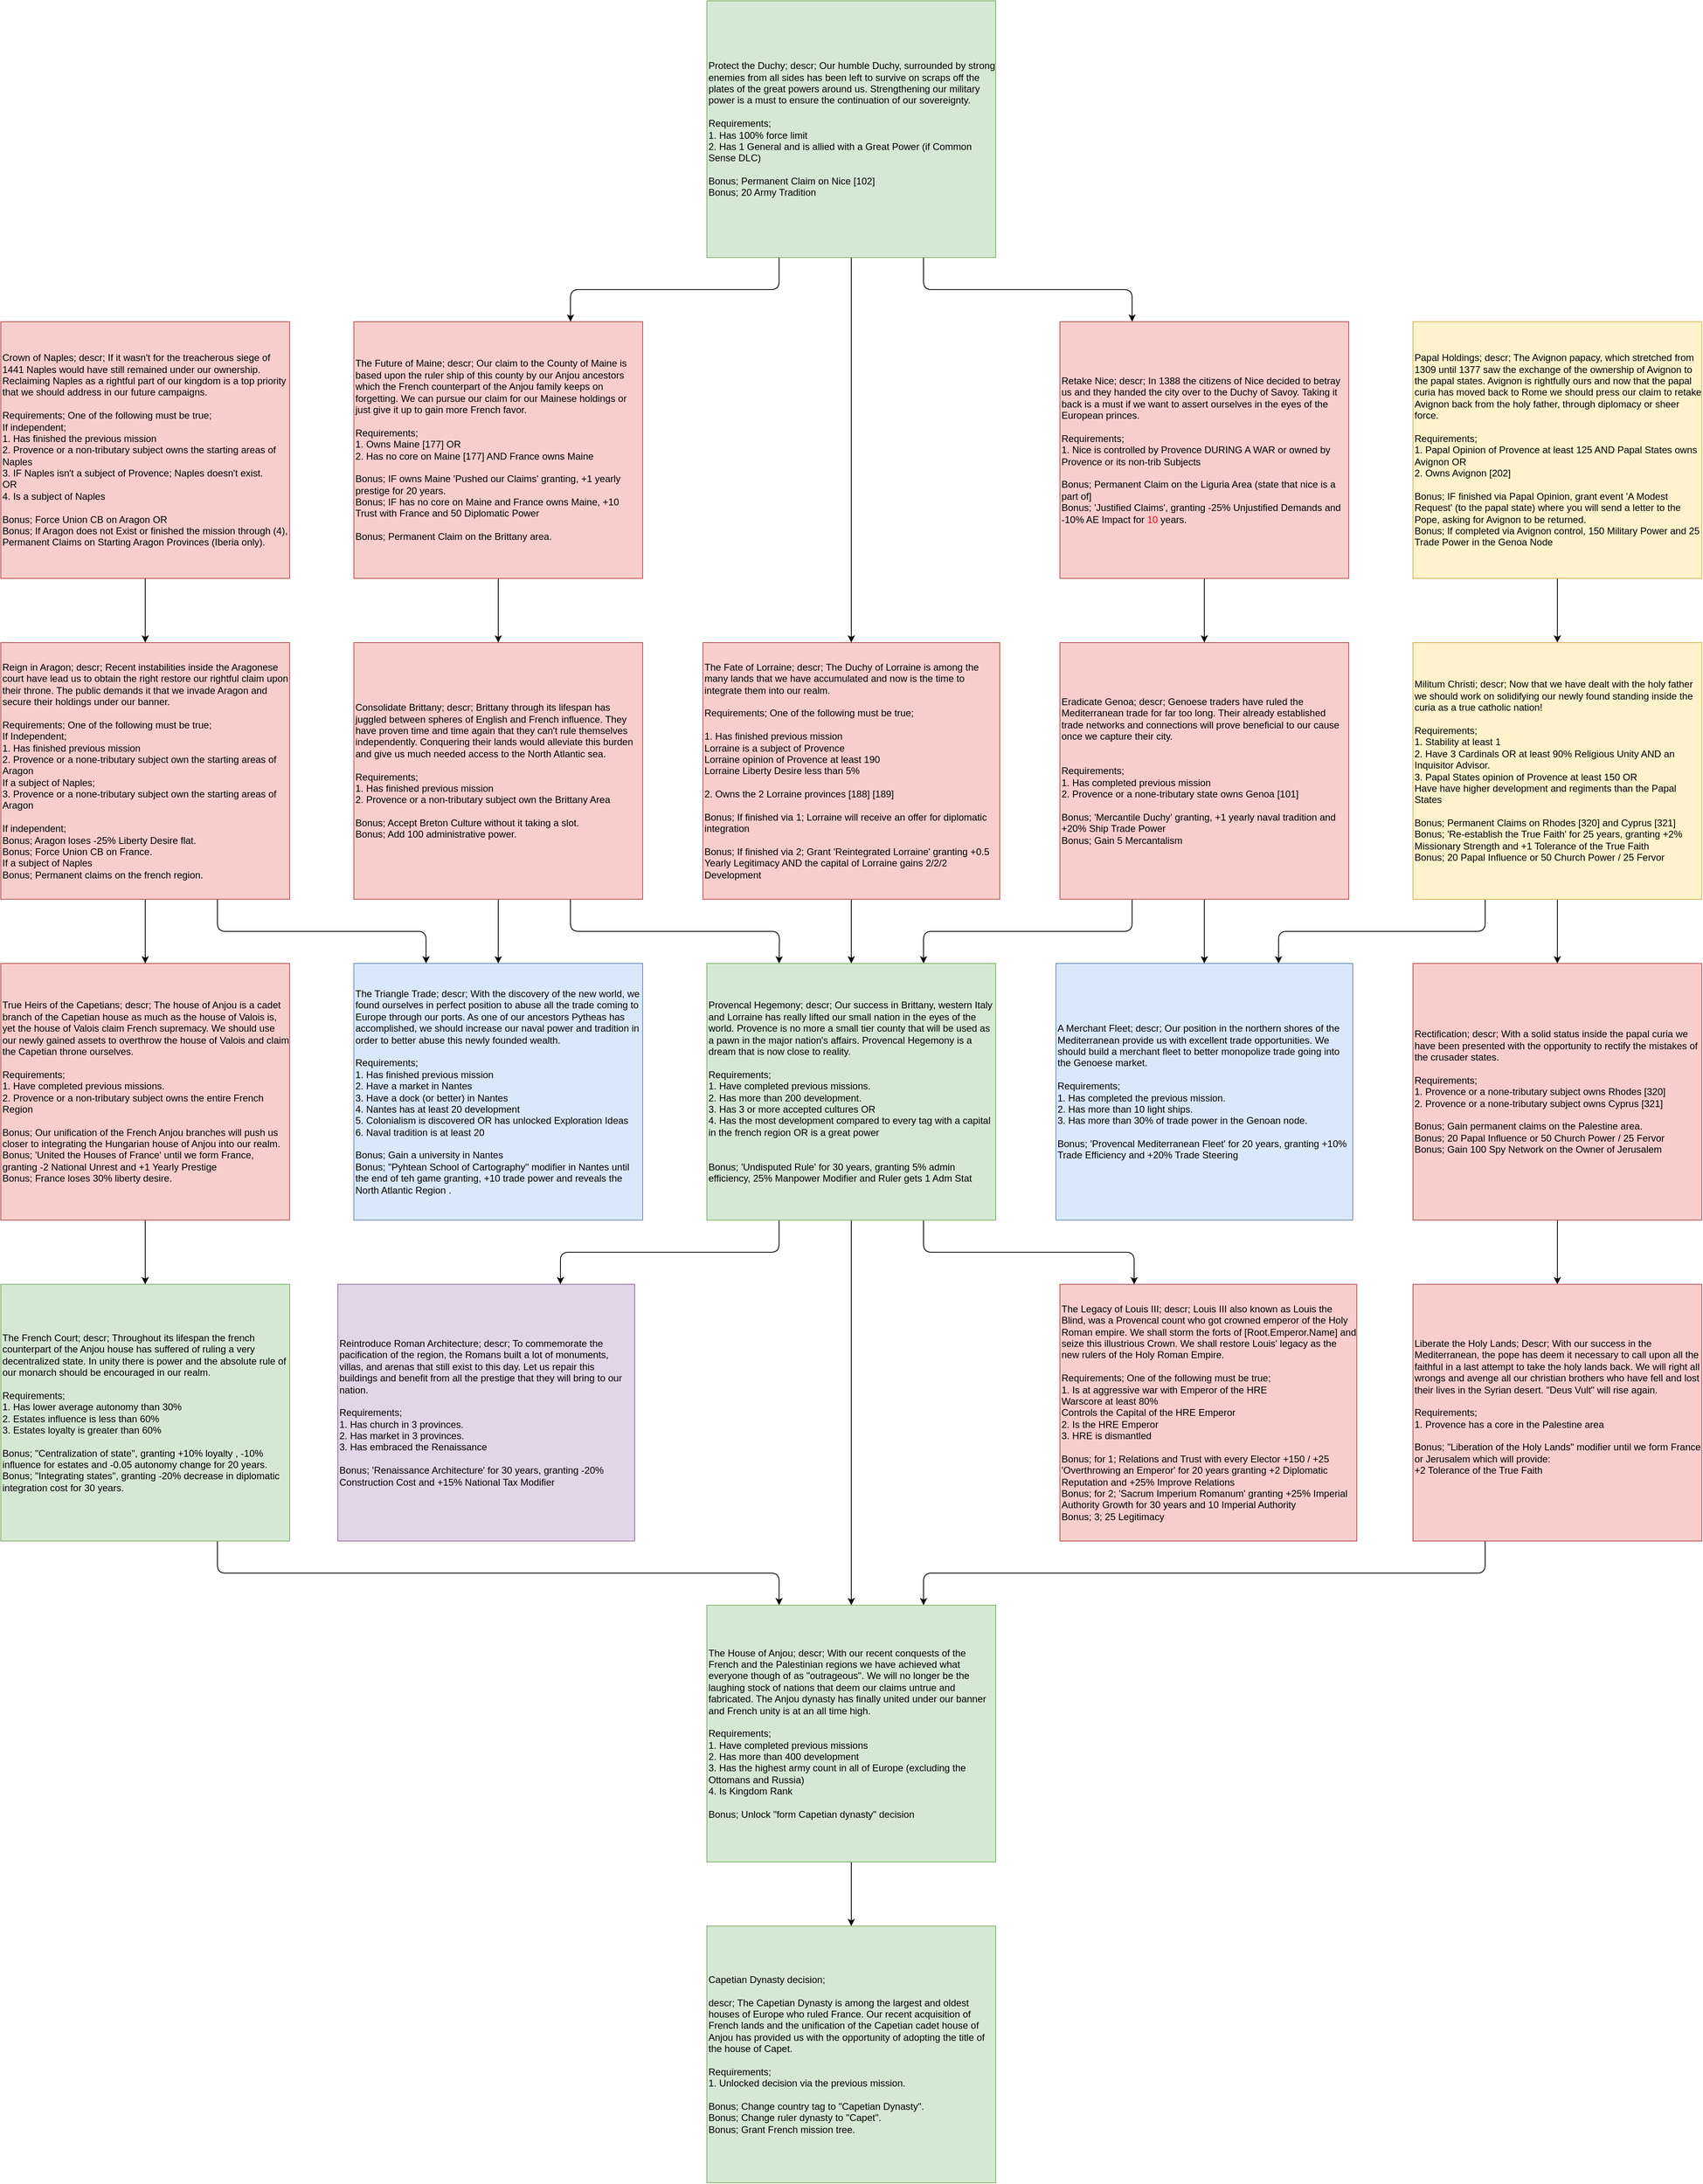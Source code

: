 <mxfile version="13.5.1" type="device" pages="2"><diagram id="OZlgE36TcAxKqzdtRv4S" name="Missions"><mxGraphModel dx="5030" dy="3840" grid="1" gridSize="10" guides="1" tooltips="1" connect="1" arrows="1" fold="1" page="1" pageScale="1" pageWidth="850" pageHeight="1100" math="0" shadow="0"><root><mxCell id="0"/><mxCell id="1" parent="0"/><mxCell id="0qidj85VzIB75a3cxxww-65" style="edgeStyle=orthogonalEdgeStyle;rounded=1;orthogonalLoop=1;jettySize=auto;html=1;" parent="1" source="06wJaSqNreV_dJdlc42P-1" target="0qidj85VzIB75a3cxxww-41" edge="1"><mxGeometry relative="1" as="geometry"/></mxCell><mxCell id="06wJaSqNreV_dJdlc42P-1" value="The Fate of Lorraine; descr; The Duchy of Lorraine is among the many lands that we have accumulated and now is the time to integrate them into our realm.&lt;br&gt;&lt;br&gt;Requirements; One of the following must be true;&lt;br&gt;&lt;br&gt;1. Has finished previous mission&lt;br&gt;&lt;div&gt;Lorraine is a subject of Provence&lt;/div&gt;&lt;div&gt;Lorraine opinion of Provence at least 190&lt;/div&gt;&lt;div&gt;Lorraine Liberty Desire less than 5%&lt;br&gt;&lt;br&gt;2. Owns the 2 Lorraine provinces [188] [189]&lt;br&gt;&lt;/div&gt;&lt;br&gt;&lt;div&gt;Bonus; If finished via 1; Lorraine will receive an offer for diplomatic integration&lt;/div&gt;&lt;div&gt;&lt;br&gt;Bonus; If finished via 2; Grant 'Reintegrated Lorraine' granting +0.5 Yearly Legitimacy AND the capital of Lorraine gains 2/2/2 Development&lt;br&gt;&lt;/div&gt;" style="rounded=0;whiteSpace=wrap;html=1;fillColor=#f8cecc;strokeColor=#b85450;align=left;" parent="1" vertex="1"><mxGeometry x="3635" y="720" width="370" height="320" as="geometry"/></mxCell><mxCell id="qR0CqDpeXP7krrixe1Gk-5" style="edgeStyle=orthogonalEdgeStyle;rounded=1;orthogonalLoop=1;jettySize=auto;html=1;exitX=0.75;exitY=1;exitDx=0;exitDy=0;entryX=0.25;entryY=0;entryDx=0;entryDy=0;" parent="1" source="qR0CqDpeXP7krrixe1Gk-3" target="qR0CqDpeXP7krrixe1Gk-1" edge="1"><mxGeometry relative="1" as="geometry"/></mxCell><mxCell id="qR0CqDpeXP7krrixe1Gk-7" value="" style="edgeStyle=orthogonalEdgeStyle;rounded=1;orthogonalLoop=1;jettySize=auto;html=1;entryX=0.5;entryY=0;entryDx=0;entryDy=0;" parent="1" source="qR0CqDpeXP7krrixe1Gk-3" target="06wJaSqNreV_dJdlc42P-1" edge="1"><mxGeometry relative="1" as="geometry"><mxPoint x="3820" y="320" as="targetPoint"/></mxGeometry></mxCell><mxCell id="qR0CqDpeXP7krrixe1Gk-11" style="edgeStyle=orthogonalEdgeStyle;rounded=1;orthogonalLoop=1;jettySize=auto;html=1;exitX=0.25;exitY=1;exitDx=0;exitDy=0;entryX=0.75;entryY=0;entryDx=0;entryDy=0;" parent="1" source="qR0CqDpeXP7krrixe1Gk-3" target="qR0CqDpeXP7krrixe1Gk-9" edge="1"><mxGeometry relative="1" as="geometry"/></mxCell><mxCell id="qR0CqDpeXP7krrixe1Gk-3" value="&lt;div&gt;Protect the Duchy; descr; Our humble Duchy, surrounded by strong enemies from all sides has been left to survive on scraps off the plates of the great powers around us. Strengthening our military power is a must to ensure the continuation of our sovereignty.&lt;/div&gt;&lt;div&gt;&lt;br&gt;&lt;/div&gt;&lt;div&gt;Requirements;&lt;/div&gt;&lt;div&gt;1. Has 100% force limit&lt;/div&gt;&lt;div&gt;2. Has 1 General&lt;font color=&quot;#FF0000&quot;&gt;&amp;nbsp;&lt;/font&gt;and is allied with a Great Power (if Common Sense DLC)&lt;br&gt;&lt;/div&gt;&lt;div&gt;&lt;br&gt;&lt;/div&gt;&lt;div&gt;Bonus; Permanent Claim on Nice [102]&lt;/div&gt;&lt;div&gt;Bonus; 20 Army Tradition&lt;br&gt;&lt;/div&gt;" style="rounded=0;whiteSpace=wrap;html=1;fillColor=#d5e8d4;strokeColor=#82b366;align=left;" parent="1" vertex="1"><mxGeometry x="3640" y="-80" width="360" height="320" as="geometry"/></mxCell><mxCell id="0qidj85VzIB75a3cxxww-39" value="The Legacy of Louis III; descr; Louis III also known as Louis the Blind, was a Provencal count who got crowned emperor of the Holy Roman empire. We shall storm the forts of [Root.Emperor.Name] and seize this illustrious Crown. We shall restore Louis' legacy as the new rulers of the Holy Roman Empire.&lt;br&gt;&lt;br&gt;Requirements; One of the following must be true; &lt;br&gt;&lt;div&gt;1. Is at aggressive war with Emperor of the HRE&lt;/div&gt;&lt;div&gt;Warscore at least 80%&lt;br&gt;Controls the Capital of the HRE Emperor&lt;br&gt;2. Is the HRE Emperor&lt;br&gt;3. HRE is dismantled&lt;br&gt;&lt;br&gt;&lt;/div&gt;Bonus; for 1; Relations and Trust with every Elector +150 / +25&lt;br&gt;'Overthrowing an Emperor' for 20 years granting +2 Diplomatic Reputation and +25% Improve Relations&lt;br&gt;Bonus; for 2; '&lt;span lang=&quot;la&quot;&gt;Sacrum Imperium Romanum' granting +25% Imperial Authority Growth for 30 years and 10 Imperial Authority&lt;br&gt;Bonus; 3; 25 Legitimacy&lt;br&gt;&lt;/span&gt;" style="rounded=0;whiteSpace=wrap;html=1;fillColor=#f8cecc;strokeColor=#b85450;align=left;" parent="1" vertex="1"><mxGeometry x="4080" y="1520" width="370" height="320" as="geometry"/></mxCell><mxCell id="0qidj85VzIB75a3cxxww-24" style="edgeStyle=orthogonalEdgeStyle;rounded=1;orthogonalLoop=1;jettySize=auto;html=1;" parent="1" source="06wJaSqNreV_dJdlc42P-2" target="F2LdrICXkeRwaccq8aEX-9" edge="1"><mxGeometry relative="1" as="geometry"/></mxCell><mxCell id="06wJaSqNreV_dJdlc42P-2" value="Papal Holdings; descr; The Avignon papacy, which stretched from 1309 until 1377 saw the exchange of the ownership of Avignon to the papal states. Avignon is rightfully ours and now that the papal curia has moved back to Rome we should press our claim to retake Avignon back from the holy father, through diplomacy or sheer force.&lt;br&gt;&lt;br&gt;Requirements;&lt;br&gt;&lt;div&gt;1. Papal Opinion of Provence at least 125 AND Papal States owns Avignon OR&lt;br&gt;&lt;/div&gt;&lt;div&gt;2. Owns Avignon [202]&lt;br&gt;&lt;/div&gt;&lt;br&gt;&lt;div&gt;Bonus; IF finished via Papal Opinion, grant event 'A Modest Request' (to the papal state) where you will send a letter to the Pope, asking for Avignon to be returned. &lt;br&gt;&lt;/div&gt;&lt;div&gt;Bonus; If completed via Avignon control, 150 Military Power and 25 Trade Power in the Genoa Node&lt;br&gt; &lt;/div&gt;" style="rounded=0;whiteSpace=wrap;html=1;fillColor=#fff2cc;strokeColor=#d6b656;align=left;" parent="1" vertex="1"><mxGeometry x="4520" y="320" width="360" height="320" as="geometry"/></mxCell><mxCell id="ocYSlOIDGMtEk8trCFFp-2" value="" style="edgeStyle=orthogonalEdgeStyle;rounded=1;orthogonalLoop=1;jettySize=auto;html=1;" parent="1" source="F2LdrICXkeRwaccq8aEX-9" target="ocYSlOIDGMtEk8trCFFp-1" edge="1"><mxGeometry relative="1" as="geometry"/></mxCell><mxCell id="uBodcPQjViVPp9Iyj3mv-6" style="edgeStyle=orthogonalEdgeStyle;rounded=1;orthogonalLoop=1;jettySize=auto;html=1;exitX=0.25;exitY=1;exitDx=0;exitDy=0;entryX=0.75;entryY=0;entryDx=0;entryDy=0;strokeColor=#000000;" parent="1" source="F2LdrICXkeRwaccq8aEX-9" target="dCawMSMr_7nEcIETZfKU-2" edge="1"><mxGeometry relative="1" as="geometry"/></mxCell><mxCell id="F2LdrICXkeRwaccq8aEX-9" value="Militum Christi; descr; Now that we have dealt with the holy father we should work on solidifying our newly found standing inside the curia as a true catholic nation!&lt;br&gt;&lt;br&gt;Requirements;&lt;br&gt;&lt;div&gt;1. Stability at least 1&lt;br&gt;&lt;/div&gt;&lt;div&gt;2. Have 3 Cardinals OR&amp;nbsp;at least 90% Religious Unity AND an Inquisitor Advisor.&lt;br&gt;&lt;/div&gt;&lt;div&gt;3. Papal States opinion of Provence at least 150 OR&lt;br&gt;&lt;/div&gt;&lt;div&gt;Have have higher development and regiments than the Papal States &lt;/div&gt;&lt;br&gt;&lt;div&gt;Bonus; Permanent Claims on Rhodes [320] and Cyprus [321]&lt;/div&gt;&lt;div&gt;Bonus; 'Re-establish the True Faith' for 25 years, granting +2% Missionary Strength and +1 Tolerance of the True Faith&lt;br&gt;Bonus; 20 Papal Influence or 50 Church Power / 25 Fervor&lt;br&gt;&lt;/div&gt;" style="rounded=0;whiteSpace=wrap;html=1;fillColor=#fff2cc;strokeColor=#d6b656;align=left;" parent="1" vertex="1"><mxGeometry x="4520" y="720" width="360" height="320" as="geometry"/></mxCell><mxCell id="ocYSlOIDGMtEk8trCFFp-3" value="" style="edgeStyle=orthogonalEdgeStyle;rounded=1;orthogonalLoop=1;jettySize=auto;html=1;" parent="1" source="ocYSlOIDGMtEk8trCFFp-1" target="FKi8AgM9OV-8sfqL-Cbn-3" edge="1"><mxGeometry relative="1" as="geometry"/></mxCell><mxCell id="ocYSlOIDGMtEk8trCFFp-1" value="Rectification; descr; With a solid status inside the papal curia we have been presented with the opportunity to rectify the mistakes of the crusader states.&lt;br&gt;&lt;br&gt;Requirements;&lt;br&gt;1. Provence or a none-tributary subject owns Rhodes [320]&lt;br&gt;2. Provence or a none-tributary subject owns Cyprus [321]&lt;br&gt;&lt;br&gt;Bonus; Gain permanent claims on the Palestine area.&lt;br&gt;Bonus; 20 Papal Influence or 50 Church Power / 25 Fervor&lt;br&gt;Bonus; Gain 100 Spy Network on the Owner of Jerusalem" style="rounded=0;whiteSpace=wrap;html=1;fillColor=#f8cecc;strokeColor=#b85450;align=left;" parent="1" vertex="1"><mxGeometry x="4520" y="1120" width="360" height="320" as="geometry"/></mxCell><mxCell id="uBodcPQjViVPp9Iyj3mv-5" style="edgeStyle=orthogonalEdgeStyle;rounded=1;orthogonalLoop=1;jettySize=auto;html=1;exitX=0.25;exitY=1;exitDx=0;exitDy=0;entryX=0.75;entryY=0;entryDx=0;entryDy=0;strokeColor=#000000;" parent="1" source="FKi8AgM9OV-8sfqL-Cbn-3" target="FB69qZyhDpEkvNe-C7ga-1" edge="1"><mxGeometry relative="1" as="geometry"/></mxCell><mxCell id="FKi8AgM9OV-8sfqL-Cbn-3" value="Liberate the Holy Lands; Descr; With our success in the Mediterranean, the pope has deem it necessary to call upon all the faithful in a last attempt to take the holy lands back. We will right all wrongs and avenge all our christian brothers who have fell and lost their lives in the Syrian desert. &quot;Deus Vult&quot; will rise again.&lt;br&gt;&lt;br&gt;Requirements;&lt;br&gt;1. Provence has a core in the Palestine area&lt;br&gt;&lt;br&gt;Bonus; &quot;Liberation of the Holy Lands&quot; modifier until we form France or Jerusalem which will provide:&lt;br&gt;&lt;div&gt;+2 Tolerance of the True Faith&lt;/div&gt;&lt;div&gt;&lt;br&gt;&lt;/div&gt;" style="rounded=0;whiteSpace=wrap;html=1;fillColor=#f8cecc;strokeColor=#b85450;align=left;" parent="1" vertex="1"><mxGeometry x="4520" y="1520" width="360" height="320" as="geometry"/></mxCell><mxCell id="0qidj85VzIB75a3cxxww-66" style="edgeStyle=orthogonalEdgeStyle;rounded=1;orthogonalLoop=1;jettySize=auto;html=1;exitX=0.25;exitY=1;exitDx=0;exitDy=0;entryX=0.75;entryY=0;entryDx=0;entryDy=0;" parent="1" source="06wJaSqNreV_dJdlc42P-4" target="0qidj85VzIB75a3cxxww-41" edge="1"><mxGeometry relative="1" as="geometry"/></mxCell><mxCell id="0qidj85VzIB75a3cxxww-69" value="" style="edgeStyle=orthogonalEdgeStyle;rounded=1;orthogonalLoop=1;jettySize=auto;html=1;" parent="1" source="06wJaSqNreV_dJdlc42P-4" edge="1"><mxGeometry relative="1" as="geometry"><mxPoint x="4260" y="1120" as="targetPoint"/></mxGeometry></mxCell><mxCell id="06wJaSqNreV_dJdlc42P-4" value="Eradicate Genoa; descr; Genoese traders have ruled the Mediterranean trade for far too long. Their already established trade networks and connections will prove beneficial to our cause once we capture their city.&lt;br&gt;&lt;br&gt;&lt;br&gt;Requirements;&lt;br&gt;1. Has completed previous mission&lt;br&gt;2. Provence or a none-tributary state owns Genoa [101]&lt;br&gt;&lt;br&gt;Bonus; 'Mercantile Duchy' granting, +1 yearly naval tradition and +20% Ship Trade Power&lt;br&gt;Bonus; Gain 5 Mercantalism" style="rounded=0;whiteSpace=wrap;html=1;fillColor=#f8cecc;strokeColor=#b85450;align=left;" parent="1" vertex="1"><mxGeometry x="4080" y="720" width="360" height="320" as="geometry"/></mxCell><mxCell id="ZFH22EJCbqnMKyH9LY0R-1" style="edgeStyle=orthogonalEdgeStyle;rounded=1;orthogonalLoop=1;jettySize=auto;html=1;exitX=0.5;exitY=1;exitDx=0;exitDy=0;" edge="1" parent="1" source="qR0CqDpeXP7krrixe1Gk-1" target="06wJaSqNreV_dJdlc42P-4"><mxGeometry relative="1" as="geometry"/></mxCell><mxCell id="qR0CqDpeXP7krrixe1Gk-1" value="Retake Nice; descr; In 1388 the citizens of Nice decided to betray us and they handed the city over to the Duchy of Savoy. Taking it back is a must if we want to assert ourselves in the eyes of the European princes.&lt;br&gt;&lt;br&gt;Requirements;&lt;br&gt;1. Nice is controlled by Provence DURING A WAR or owned by Provence or its non-trib Subjects&lt;br&gt;&lt;br&gt;&lt;div&gt;Bonus; Permanent Claim on the Liguria Area (state that nice is a part of]&lt;/div&gt;&lt;div&gt;Bonus; 'Justified Claims', granting -25% Unjustified Demands and -10% AE Impact for &lt;font color=&quot;#FF0000&quot;&gt;10 &lt;/font&gt;years.&lt;/div&gt;" style="rounded=0;whiteSpace=wrap;html=1;fillColor=#f8cecc;strokeColor=#b85450;align=left;" parent="1" vertex="1"><mxGeometry x="4080" y="320" width="360" height="320" as="geometry"/></mxCell><mxCell id="0qidj85VzIB75a3cxxww-44" style="edgeStyle=orthogonalEdgeStyle;rounded=1;orthogonalLoop=1;jettySize=auto;html=1;exitX=0.75;exitY=1;exitDx=0;exitDy=0;entryX=0.25;entryY=0;entryDx=0;entryDy=0;" parent="1" source="0qidj85VzIB75a3cxxww-41" target="0qidj85VzIB75a3cxxww-39" edge="1"><mxGeometry relative="1" as="geometry"/></mxCell><mxCell id="0qidj85VzIB75a3cxxww-54" value="" style="edgeStyle=orthogonalEdgeStyle;rounded=1;orthogonalLoop=1;jettySize=auto;html=1;" parent="1" source="0qidj85VzIB75a3cxxww-41" edge="1"><mxGeometry relative="1" as="geometry"><mxPoint x="3820" y="1920" as="targetPoint"/></mxGeometry></mxCell><mxCell id="0qidj85VzIB75a3cxxww-72" style="edgeStyle=orthogonalEdgeStyle;rounded=1;orthogonalLoop=1;jettySize=auto;html=1;exitX=0.25;exitY=1;exitDx=0;exitDy=0;entryX=0.75;entryY=0;entryDx=0;entryDy=0;" parent="1" source="0qidj85VzIB75a3cxxww-41" target="YI-zFqf0BhrKANUn5WeQ-1" edge="1"><mxGeometry relative="1" as="geometry"/></mxCell><mxCell id="0qidj85VzIB75a3cxxww-41" value="&lt;div&gt;Provencal Hegemony; descr; Our success in Brittany, western Italy and Lorraine has really lifted our small nation in the eyes of the world. Provence is no more a small tier county that will be used as a pawn in the major nation's affairs. Provencal Hegemony is a dream that is now close to reality.&lt;/div&gt;&lt;div&gt;&lt;br&gt;&lt;/div&gt;&lt;div&gt;Requirements;&lt;/div&gt;&lt;div&gt;1. Have completed previous missions.&lt;/div&gt;&lt;div&gt;2. Has more than 200 development.&lt;/div&gt;&lt;div&gt;3. Has 3 or more accepted cultures OR&lt;/div&gt;&lt;div&gt;4. Has the most development compared to every tag with a capital in the french region OR is a great power &lt;span style=&quot;background-color: rgb(255 , 0 , 0)&quot;&gt;&lt;/span&gt;&lt;/div&gt;&lt;div&gt;&lt;br&gt;&lt;/div&gt;&lt;br&gt;&lt;div&gt;Bonus; 'Undisputed Rule' for 30 years, granting 5% admin efficiency, 25% Manpower Modifier and Ruler gets 1 Adm Stat&lt;br&gt;&lt;/div&gt;" style="rounded=0;whiteSpace=wrap;html=1;fillColor=#d5e8d4;strokeColor=#82b366;align=left;" parent="1" vertex="1"><mxGeometry x="3640" y="1120" width="360" height="320" as="geometry"/></mxCell><mxCell id="uBodcPQjViVPp9Iyj3mv-2" value="" style="edgeStyle=orthogonalEdgeStyle;rounded=1;orthogonalLoop=1;jettySize=auto;html=1;strokeColor=#000000;" parent="1" source="FB69qZyhDpEkvNe-C7ga-3" target="uBodcPQjViVPp9Iyj3mv-1" edge="1"><mxGeometry relative="1" as="geometry"/></mxCell><mxCell id="FB69qZyhDpEkvNe-C7ga-3" value="True Heirs of the Capetians; descr; The house of Anjou is a cadet branch of the Capetian house as much as the house of Valois is, yet the house of Valois claim French supremacy. We should use our newly gained assets to overthrow the house of Valois and claim the Capetian throne ourselves.&lt;br&gt;&lt;br&gt;Requirements; &lt;br&gt;1. Have completed previous missions.&lt;br&gt;2. Provence or a non-tributary subject owns the entire French Region&lt;br&gt;&lt;br&gt;Bonus; Our unification of the French Anjou branches will push us closer to integrating the Hungarian house of Anjou into our realm.&lt;br&gt;Bonus; 'United the Houses of France' until we form France, granting -2 National Unrest and +1 Yearly Prestige&lt;br&gt;Bonus; France loses 30% liberty desire." style="rounded=0;whiteSpace=wrap;html=1;fillColor=#f8cecc;strokeColor=#b85450;align=left;" parent="1" vertex="1"><mxGeometry x="2760" y="1120" width="360" height="320" as="geometry"/></mxCell><mxCell id="uBodcPQjViVPp9Iyj3mv-3" style="edgeStyle=orthogonalEdgeStyle;rounded=1;orthogonalLoop=1;jettySize=auto;html=1;exitX=0.75;exitY=1;exitDx=0;exitDy=0;entryX=0.25;entryY=0;entryDx=0;entryDy=0;strokeColor=#000000;" parent="1" source="uBodcPQjViVPp9Iyj3mv-1" target="FB69qZyhDpEkvNe-C7ga-1" edge="1"><mxGeometry relative="1" as="geometry"/></mxCell><mxCell id="uBodcPQjViVPp9Iyj3mv-1" value="The French Court; descr; Throughout its lifespan the french counterpart of the Anjou house has suffered of ruling a very decentralized state. In unity there is power and the absolute rule of our monarch should be encouraged in our realm.&lt;br&gt;&lt;br&gt;Requirements;&lt;br&gt;1. Has lower average autonomy than 30%&lt;br&gt;2. Estates influence is less than 60%&lt;br&gt;3. Estates loyalty is greater than 60%&lt;br&gt;&lt;br&gt;Bonus; &quot;Centralization of state&quot;, granting +10% loyalty , -10% influence for estates and -0.05 autonomy change for 20 years.&lt;br&gt;Bonus; &quot;Integrating states&quot;, granting -20% decrease in diplomatic integration cost for 30 years." style="rounded=0;whiteSpace=wrap;html=1;fillColor=#d5e8d4;strokeColor=#82b366;align=left;" parent="1" vertex="1"><mxGeometry x="2760" y="1520" width="360" height="320" as="geometry"/></mxCell><mxCell id="0qidj85VzIB75a3cxxww-34" style="edgeStyle=orthogonalEdgeStyle;rounded=1;orthogonalLoop=1;jettySize=auto;html=1;exitX=0.75;exitY=1;exitDx=0;exitDy=0;entryX=0.25;entryY=0;entryDx=0;entryDy=0;" parent="1" source="0qidj85VzIB75a3cxxww-15" edge="1"><mxGeometry relative="1" as="geometry"><mxPoint x="3730" y="1120" as="targetPoint"/></mxGeometry></mxCell><mxCell id="0qidj85VzIB75a3cxxww-71" value="" style="edgeStyle=orthogonalEdgeStyle;rounded=1;orthogonalLoop=1;jettySize=auto;html=1;" parent="1" source="0qidj85VzIB75a3cxxww-15" target="0qidj85VzIB75a3cxxww-70" edge="1"><mxGeometry relative="1" as="geometry"/></mxCell><mxCell id="0qidj85VzIB75a3cxxww-15" value="&lt;div&gt;Consolidate Brittany; descr; Brittany through its lifespan has juggled between spheres of English and French influence. They have proven time and time again that they can't rule themselves independently. Conquering their lands would alleviate this burden and give us much needed access to the North Atlantic sea.&lt;/div&gt;&lt;div&gt;&lt;br&gt;&lt;/div&gt;&lt;div&gt;Requirements;&lt;/div&gt;&lt;div&gt;1. Has finished previous mission&lt;/div&gt;&lt;div&gt;2. Provence or a non-tributary subject own the Brittany Area&lt;/div&gt;&lt;div&gt;&lt;br&gt;&lt;/div&gt;&lt;div&gt;Bonus; Accept Breton Culture without it taking a slot.&lt;br&gt;&lt;/div&gt;&lt;div&gt;Bonus; Add 100 administrative power.&lt;/div&gt;" style="rounded=0;whiteSpace=wrap;html=1;fillColor=#f8cecc;strokeColor=#b85450;align=left;" parent="1" vertex="1"><mxGeometry x="3200" y="720" width="360" height="320" as="geometry"/></mxCell><mxCell id="7k561VLeublp4tfJZs_a-6" style="edgeStyle=orthogonalEdgeStyle;rounded=1;orthogonalLoop=1;jettySize=auto;html=1;strokeColor=#000000;" parent="1" source="qR0CqDpeXP7krrixe1Gk-9" target="0qidj85VzIB75a3cxxww-15" edge="1"><mxGeometry relative="1" as="geometry"/></mxCell><mxCell id="qR0CqDpeXP7krrixe1Gk-9" value="&lt;div&gt;The Future of Maine; descr; Our claim to the County of Maine is based upon the ruler ship of this county by our Anjou ancestors which the French counterpart of the Anjou family keeps on forgetting. We can pursue our claim for our Mainese holdings or just give it up to gain more French favor.&lt;/div&gt;&lt;div&gt;&lt;br&gt;&lt;/div&gt;&lt;div&gt;Requirements;&lt;/div&gt;&lt;div&gt;1. Owns Maine [177] OR&lt;/div&gt;&lt;div&gt;2. Has no core on Maine [177] AND France owns Maine&lt;br&gt;&lt;/div&gt;&lt;div&gt;&lt;br&gt;&lt;/div&gt;&lt;div&gt;Bonus; IF owns Maine 'Pushed our Claims' granting, +1 yearly prestige for 20 years.&lt;/div&gt;&lt;div&gt;Bonus; IF has no core on Maine and France owns Maine, +10 Trust with France and 50 Diplomatic Power&lt;br&gt;&lt;br&gt;&lt;/div&gt;&lt;div&gt;Bonus; Permanent Claim on the Brittany area.&lt;/div&gt;" style="rounded=0;whiteSpace=wrap;html=1;fillColor=#f8cecc;strokeColor=#b85450;align=left;" parent="1" vertex="1"><mxGeometry x="3200" y="320" width="360" height="320" as="geometry"/></mxCell><mxCell id="0qidj85VzIB75a3cxxww-70" value="The Triangle Trade; descr; With the discovery of the new world, we found ourselves in perfect position to abuse all the trade coming to Europe through our ports. As one of our ancestors Pytheas has accomplished, we should increase our naval power and tradition in order to better abuse this newly founded wealth.&lt;br&gt;&lt;br&gt;Requirements;&lt;br&gt;1. Has finished previous mission&lt;br&gt;2. Have a market in Nantes&lt;br&gt;3. Have a dock (or better) in Nantes&lt;br&gt;4. Nantes has at least 20 development&lt;br&gt;5. Colonialism is discovered OR has unlocked Exploration Ideas&lt;br&gt;6. Naval tradition is at least 20&lt;br&gt;&lt;br&gt;Bonus; Gain a university in Nantes&lt;br&gt;Bonus; &quot;Pyhtean School of Cartography&quot; modifier in Nantes until the end of teh game granting, +10 trade power and reveals the North Atlantic Region ." style="rounded=0;whiteSpace=wrap;html=1;fillColor=#dae8fc;strokeColor=#6c8ebf;align=left;" parent="1" vertex="1"><mxGeometry x="3200" y="1120" width="360" height="320" as="geometry"/></mxCell><mxCell id="7k561VLeublp4tfJZs_a-5" style="edgeStyle=orthogonalEdgeStyle;rounded=1;orthogonalLoop=1;jettySize=auto;html=1;" parent="1" source="7k561VLeublp4tfJZs_a-3" target="0qidj85VzIB75a3cxxww-47" edge="1"><mxGeometry relative="1" as="geometry"/></mxCell><mxCell id="7k561VLeublp4tfJZs_a-3" value="&lt;div&gt;Crown of Naples; descr; If it wasn't for the treacherous siege of 1441 Naples would have still remained under our ownership. Reclaiming Naples as a rightful part of our kingdom is a top priority that we should address in our future campaigns.&amp;nbsp;&lt;br&gt;&lt;/div&gt;&lt;div&gt;&lt;br&gt;&lt;/div&gt;&lt;div&gt;Requirements; One of the following must be true;&lt;/div&gt;&lt;div&gt;If independent;&lt;/div&gt;&lt;div&gt;1. Has finished the previous mission&lt;/div&gt;&lt;div&gt;2. Provence or a non-tributary subject owns the starting areas of Naples&lt;/div&gt;&lt;div&gt;3. IF Naples isn't a subject of Provence; Naples doesn't exist.&lt;/div&gt;&lt;div&gt;OR&lt;/div&gt;&lt;div&gt;4. Is a subject of Naples&lt;/div&gt;&lt;div&gt;&lt;br&gt;&lt;/div&gt;&lt;div&gt;Bonus; Force Union CB on Aragon OR&lt;/div&gt;&lt;div&gt;Bonus; If Aragon does not Exist or finished the mission through (4), Permanent Claims on Starting Aragon Provinces (Iberia only).&lt;/div&gt;" style="rounded=0;whiteSpace=wrap;html=1;fillColor=#f8cecc;strokeColor=#b85450;align=left;" parent="1" vertex="1"><mxGeometry x="2760" y="320" width="360" height="320" as="geometry"/></mxCell><mxCell id="FB69qZyhDpEkvNe-C7ga-5" value="" style="edgeStyle=orthogonalEdgeStyle;rounded=1;orthogonalLoop=1;jettySize=auto;html=1;strokeColor=#000000;" parent="1" source="0qidj85VzIB75a3cxxww-47" target="FB69qZyhDpEkvNe-C7ga-3" edge="1"><mxGeometry relative="1" as="geometry"/></mxCell><mxCell id="uBodcPQjViVPp9Iyj3mv-7" style="edgeStyle=orthogonalEdgeStyle;rounded=1;orthogonalLoop=1;jettySize=auto;html=1;exitX=0.75;exitY=1;exitDx=0;exitDy=0;entryX=0.25;entryY=0;entryDx=0;entryDy=0;strokeColor=#000000;" parent="1" source="0qidj85VzIB75a3cxxww-47" target="0qidj85VzIB75a3cxxww-70" edge="1"><mxGeometry relative="1" as="geometry"/></mxCell><mxCell id="0qidj85VzIB75a3cxxww-47" value="&lt;div&gt;Reign in Aragon; descr; Recent instabilities inside the Aragonese court have lead us to obtain the right restore our rightful claim upon their throne. The public demands it that we invade Aragon and secure their holdings under our banner.&lt;/div&gt;&lt;div&gt;&lt;br&gt;&lt;/div&gt;&lt;div&gt;Requirements; One of the following must be true;&lt;/div&gt;&lt;div&gt;If Independent;&lt;/div&gt;&lt;div&gt;1. Has finished previous mission&lt;/div&gt;&lt;div&gt;2. Provence or a none-tributary subject own the starting areas of Aragon&lt;br&gt;&lt;/div&gt;&lt;div&gt;If a subject of Naples;&lt;span&gt;&amp;nbsp;&lt;/span&gt;&lt;/div&gt;3. Provence or a none-tributary subject own the starting areas of Aragon&lt;div&gt;&lt;br&gt;&lt;/div&gt;&lt;div&gt;If independent;&lt;/div&gt;&lt;div&gt;Bonus; Aragon loses -25% Liberty Desire flat.&lt;br&gt;&lt;/div&gt;&lt;div&gt;Bonus; Force Union CB on France.&lt;/div&gt;&lt;div&gt;If a subject of Naples&lt;/div&gt;&lt;div&gt;Bonus; Permanent claims on the french region.&lt;/div&gt;" style="rounded=0;whiteSpace=wrap;html=1;fillColor=#f8cecc;strokeColor=#b85450;align=left;" parent="1" vertex="1"><mxGeometry x="2760" y="720" width="360" height="320" as="geometry"/></mxCell><mxCell id="PCx4YHZixyzh9KBNnHw6-2" value="" style="edgeStyle=orthogonalEdgeStyle;rounded=1;orthogonalLoop=1;jettySize=auto;html=1;strokeColor=#000000;" parent="1" source="FB69qZyhDpEkvNe-C7ga-1" target="PCx4YHZixyzh9KBNnHw6-1" edge="1"><mxGeometry relative="1" as="geometry"/></mxCell><mxCell id="FB69qZyhDpEkvNe-C7ga-1" value="&lt;div&gt;The House of Anjou; descr; With our recent conquests of the French and the Palestinian regions we have achieved what everyone though of as &quot;outrageous&quot;. We will no longer be the laughing stock of nations that deem our claims untrue and fabricated. The Anjou dynasty has finally united under our banner and French unity is at an all time high.&lt;/div&gt;&lt;div&gt;&lt;br&gt;&lt;/div&gt;&lt;div&gt;Requirements;&lt;/div&gt;&lt;div&gt;1. Have completed previous missions&lt;/div&gt;&lt;div&gt;2. Has more than 400 development&lt;/div&gt;&lt;div&gt;3. Has the highest army count in all of Europe (excluding the Ottomans and Russia)&lt;/div&gt;&lt;div&gt;4. Is Kingdom Rank&lt;/div&gt;&lt;div&gt;&lt;br&gt;&lt;/div&gt;&lt;div&gt;Bonus; Unlock &quot;form Capetian dynasty&quot; decision&lt;/div&gt;" style="rounded=0;whiteSpace=wrap;html=1;fillColor=#d5e8d4;strokeColor=#82b366;align=left;" parent="1" vertex="1"><mxGeometry x="3640" y="1920" width="360" height="320" as="geometry"/></mxCell><mxCell id="PCx4YHZixyzh9KBNnHw6-1" value="Capetian Dynasty decision;&lt;br&gt;&lt;br&gt;descr; The Capetian Dynasty is among the largest and oldest houses of Europe who ruled France. Our recent acquisition of French lands and the unification of the Capetian cadet house of Anjou has provided us with the opportunity of adopting the title of the house of Capet.&lt;br&gt;&lt;br&gt;Requirements;&lt;br&gt;1. Unlocked decision via the previous mission.&lt;br&gt;&lt;br&gt;Bonus; Change country tag to &quot;Capetian Dynasty&quot;.&lt;br&gt;Bonus; Change ruler dynasty to &quot;Capet&quot;.&lt;br&gt;Bonus; Grant French mission tree." style="rounded=0;whiteSpace=wrap;html=1;fillColor=#d5e8d4;strokeColor=#82b366;align=left;" parent="1" vertex="1"><mxGeometry x="3640" y="2320" width="360" height="320" as="geometry"/></mxCell><mxCell id="YI-zFqf0BhrKANUn5WeQ-1" value="Reintroduce Roman Architecture; descr; To commemorate the pacification of the region, the Romans built a lot of monuments, villas, and arenas that still exist to this day. Let us repair this buildings and benefit from all the prestige that they will bring to our nation.&amp;nbsp;&lt;br&gt;&lt;br&gt;Requirements;&lt;br&gt;1. Has church in 3 provinces.&lt;br&gt;&lt;div&gt;2. Has market in 3 provinces.&lt;/div&gt;&lt;div&gt;3. Has embraced the Renaissance&lt;br&gt;&lt;/div&gt;&lt;br&gt;Bonus; 'Renaissance Architecture' for 30 years, granting -20% Construction Cost and +15% National Tax Modifier" style="rounded=0;whiteSpace=wrap;html=1;fillColor=#e1d5e7;strokeColor=#9673a6;align=left;" parent="1" vertex="1"><mxGeometry x="3180" y="1520" width="370" height="320" as="geometry"/></mxCell><mxCell id="dCawMSMr_7nEcIETZfKU-2" value="A Merchant Fleet; descr; Our position in the northern shores of the Mediterranean provide us with excellent trade opportunities. We should build a merchant fleet to better monopolize trade going into the Genoese market.&lt;br&gt;&lt;br&gt;Requirements;&lt;br&gt;1. Has completed the previous mission.&lt;br&gt;2. Has more than 10 light ships.&lt;br&gt;3. Has more than 30% of trade power in the Genoan node.&lt;br&gt;&lt;br&gt;Bonus; 'Provencal Mediterranean Fleet' for 20 years, granting +10% Trade Efficiency and +20% Trade Steering" style="rounded=0;whiteSpace=wrap;html=1;fillColor=#dae8fc;strokeColor=#6c8ebf;align=left;" parent="1" vertex="1"><mxGeometry x="4075" y="1120" width="370" height="320" as="geometry"/></mxCell></root></mxGraphModel></diagram><diagram id="0kwD_Gb9Q8g9fpf6PQTj" name="events"><mxGraphModel dx="2745" dy="685" grid="1" gridSize="10" guides="1" tooltips="1" connect="1" arrows="1" fold="1" page="1" pageScale="1" pageWidth="850" pageHeight="1100" math="0" shadow="0"><root><mxCell id="Eaeoq0pfUfGYIMlVnhLp-0"/><mxCell id="Eaeoq0pfUfGYIMlVnhLp-1" parent="Eaeoq0pfUfGYIMlVnhLp-0"/><mxCell id="VbdT4wA_SaW8x6EWE-AJ-2" value="&lt;div align=&quot;left&quot;&gt;&lt;br&gt;A letter from the emperor&lt;/div&gt;&lt;div align=&quot;left&quot;&gt;&lt;br&gt;&lt;/div&gt;&lt;div align=&quot;left&quot;&gt;Requirements;&lt;/div&gt;&lt;div align=&quot;left&quot;&gt;1. &quot;The Fate of Lorraine&quot; mission has been complete&lt;br&gt;2. MTTH 5&amp;nbsp;&lt;br&gt;&lt;/div&gt;&lt;div align=&quot;left&quot;&gt;&lt;br&gt;&lt;/div&gt;&lt;div align=&quot;left&quot;&gt;descr; With our acquisition of the Duchy of Lorraine we have come very close inside the sphere of&amp;nbsp;influence of the Holy Roman Empire. The emperor has sent us an invitational letter that will grant us access into the empire. Being a member of the empire will surely be a decisive factor when it comes to protection but it will end up ruining our relations with France.&lt;br&gt;&lt;br&gt;Choice 1;&lt;br&gt;We must rely on the empire and forgo of all alliances.&lt;br&gt;- Add Provencal lands into the Holy Roman Empire.&lt;br&gt;- Annul treaties with France&lt;br&gt;- Decrease opinion of France by 100&lt;br&gt;&lt;br&gt;Choice 2;&lt;br&gt;&lt;/div&gt;&lt;div align=&quot;left&quot;&gt;We can't betray France and forgo of their protection.&lt;/div&gt;&lt;div align=&quot;left&quot;&gt;- 'Assured friendship' Gain 100 opinion with France with 1 yearly decay.&lt;br&gt;&lt;/div&gt;&lt;div align=&quot;left&quot;&gt;- 'Rejected the invitation' Gain -100 Opinion with Emperor with 1 yearly decay.&lt;br&gt;&lt;/div&gt;&lt;div align=&quot;left&quot;&gt;- Gain 25 Trust with France&lt;/div&gt;&lt;div align=&quot;left&quot;&gt;- Gain 20 Prestige&lt;br&gt;&lt;/div&gt;" style="rounded=0;whiteSpace=wrap;html=1;fillColor=#f5f5f5;strokeColor=#666666;fontColor=#333333;" parent="Eaeoq0pfUfGYIMlVnhLp-1" vertex="1"><mxGeometry x="-280" y="320" width="360" height="640" as="geometry"/></mxCell><mxCell id="VbdT4wA_SaW8x6EWE-AJ-0" value="The Crown of Naples&lt;br&gt;&lt;br&gt;Requirements;&lt;br&gt;1. MTTH 24 months&lt;br&gt;&lt;br&gt;descr; The crown of Naples, the cause of a war that has been already decided is lingering away from our hands. The Aragonese dogs lavishly drink wine in its court without remembering who's court they are currently standing upon. Our men are eager to match towards Italy and reclaim our Italian holdings.&lt;br&gt;&lt;br&gt;Choice 1;&lt;br&gt;Onward to victory&lt;br&gt;- Gain a core on every Neapolitan province." style="rounded=0;whiteSpace=wrap;html=1;fillColor=#FFFFFF;strokeColor=#000000;align=left;" parent="Eaeoq0pfUfGYIMlVnhLp-1" vertex="1"><mxGeometry x="-720" y="320" width="360" height="640" as="geometry"/></mxCell><mxCell id="VbdT4wA_SaW8x6EWE-AJ-10" value="&lt;div align=&quot;left&quot;&gt;A Modest Request&lt;/div&gt;&lt;div align=&quot;left&quot;&gt;&lt;br&gt;&lt;/div&gt;&lt;div align=&quot;left&quot;&gt;Requirements;&lt;br&gt;1. &quot;Papal Holdings&quot; mission has been complete&lt;br&gt;2. MTTH instantaneous&lt;br&gt;&lt;br&gt;&lt;/div&gt;&lt;div align=&quot;left&quot;&gt;descr; The city of Avignon, which was owned by the county of Provence was given to us due to a conflict between the French crown and the holy see. The papacy has moved back Rome but we still own Avignon. Provence has currently sent us a formal letter asking from us to give Avignon back.&lt;/div&gt;&lt;div align=&quot;left&quot;&gt;&lt;br&gt;&lt;/div&gt;&lt;div align=&quot;left&quot;&gt;Option 1; We should thank them for their hospitality and give Avignon back to them.&lt;/div&gt;&lt;div align=&quot;left&quot;&gt;-Give the Province of Avignon to Provence.&lt;/div&gt;&lt;div align=&quot;left&quot;&gt;&lt;br&gt;&lt;/div&gt;&lt;div align=&quot;left&quot;&gt;Option 2; We are above such requests.&lt;/div&gt;&lt;div align=&quot;left&quot;&gt;- Lose 10 prestige&lt;/div&gt;&lt;div align=&quot;left&quot;&gt;- 'Refused the offer' lose 2 diplomatic reputation, -100 reputation with Provence and France with 2 yearly decay.&lt;/div&gt;&lt;div align=&quot;left&quot;&gt;- Add Provence as a historic rival&lt;/div&gt;" style="rounded=0;whiteSpace=wrap;html=1;fillColor=#f5f5f5;strokeColor=#666666;fontColor=#333333;align=left;" parent="Eaeoq0pfUfGYIMlVnhLp-1" vertex="1"><mxGeometry x="160" y="320" width="360" height="640" as="geometry"/></mxCell><mxCell id="VbdT4wA_SaW8x6EWE-AJ-12" value="A &quot;Good&quot; Offer;&lt;br&gt;&lt;br&gt;Requirements;&lt;br&gt;1. &quot;The Fate of Lorraine&quot; mission has been complete&lt;br&gt;2. MTTH instantaneous&lt;br&gt;&lt;br&gt;Descr; The incapability of Charles the Bold in producing any male offspring has us now on the edge. Our country has swayed into the hands of the treacherous &quot;Good King&quot; who has his eyes firmly on our hold. Diplomats have arrived into our court asking us to be integrated diplomatically into the Provencal lands for some autonomy.&lt;br&gt;&lt;br&gt;Option 1:&lt;br&gt;Let us merge our states into a greater country.&amp;nbsp;&lt;br&gt;- Lorraine is integrated into Provence.&lt;br&gt;- Gain +50 autonomy in Lorraine lands with 1 autonomy decay per month.&lt;br&gt;&lt;br&gt;Option 2:&lt;br&gt;We reject the good king's offer. Vive la Lorraine!!!&lt;br&gt;- Declare independence war vs Provence." style="rounded=0;whiteSpace=wrap;html=1;fillColor=#f5f5f5;strokeColor=#666666;fontColor=#333333;align=left;" parent="Eaeoq0pfUfGYIMlVnhLp-1" vertex="1"><mxGeometry x="610" y="320" width="360" height="640" as="geometry"/></mxCell><mxCell id="VbdT4wA_SaW8x6EWE-AJ-17" value="&lt;br&gt;&lt;br&gt;&lt;span style=&quot;color: rgb(0 , 0 , 0) ; font-family: &amp;#34;helvetica&amp;#34; ; font-size: 12px ; font-style: normal ; font-weight: 400 ; letter-spacing: normal ; text-align: left ; text-indent: 0px ; text-transform: none ; word-spacing: 0px ; background-color: rgb(248 , 249 , 250) ; display: inline ; float: none&quot;&gt;Second House of Anjou; &lt;br&gt;&lt;br&gt;Requirements;&lt;br&gt;1. Has completed &quot;True heir of the Capetians&quot;&lt;br&gt;2. Is not a subject nation&lt;br&gt;3. MTTH 1 year&lt;br&gt;&lt;br&gt;descr; The second house of Anjou was a cadet branch of the Capetian dynasty which had kings ruling the Hungarian throne. Let us push our claims of the second house of Anjou and secure Hungary.&lt;br&gt;&lt;/span&gt;&lt;br&gt;Option 1:&lt;br style=&quot;color: rgb(0 , 0 , 0) ; font-family: &amp;#34;helvetica&amp;#34; ; font-size: 12px ; font-style: normal ; font-weight: 400 ; letter-spacing: normal ; text-align: left ; text-indent: 0px ; text-transform: none ; word-spacing: 0px ; background-color: rgb(248 , 249 , 250)&quot;&gt;Unite the House of Anjou under our banner.&lt;br&gt;- Gain a force union CB on Hungary&lt;br&gt;IF Hungary doesn't exist&lt;br&gt;- Gain 10 prestige" style="rounded=0;whiteSpace=wrap;html=1;fillColor=#f5f5f5;strokeColor=#666666;fontColor=#333333;align=left;" parent="Eaeoq0pfUfGYIMlVnhLp-1" vertex="1"><mxGeometry x="1050" y="320" width="360" height="640" as="geometry"/></mxCell></root></mxGraphModel></diagram></mxfile>